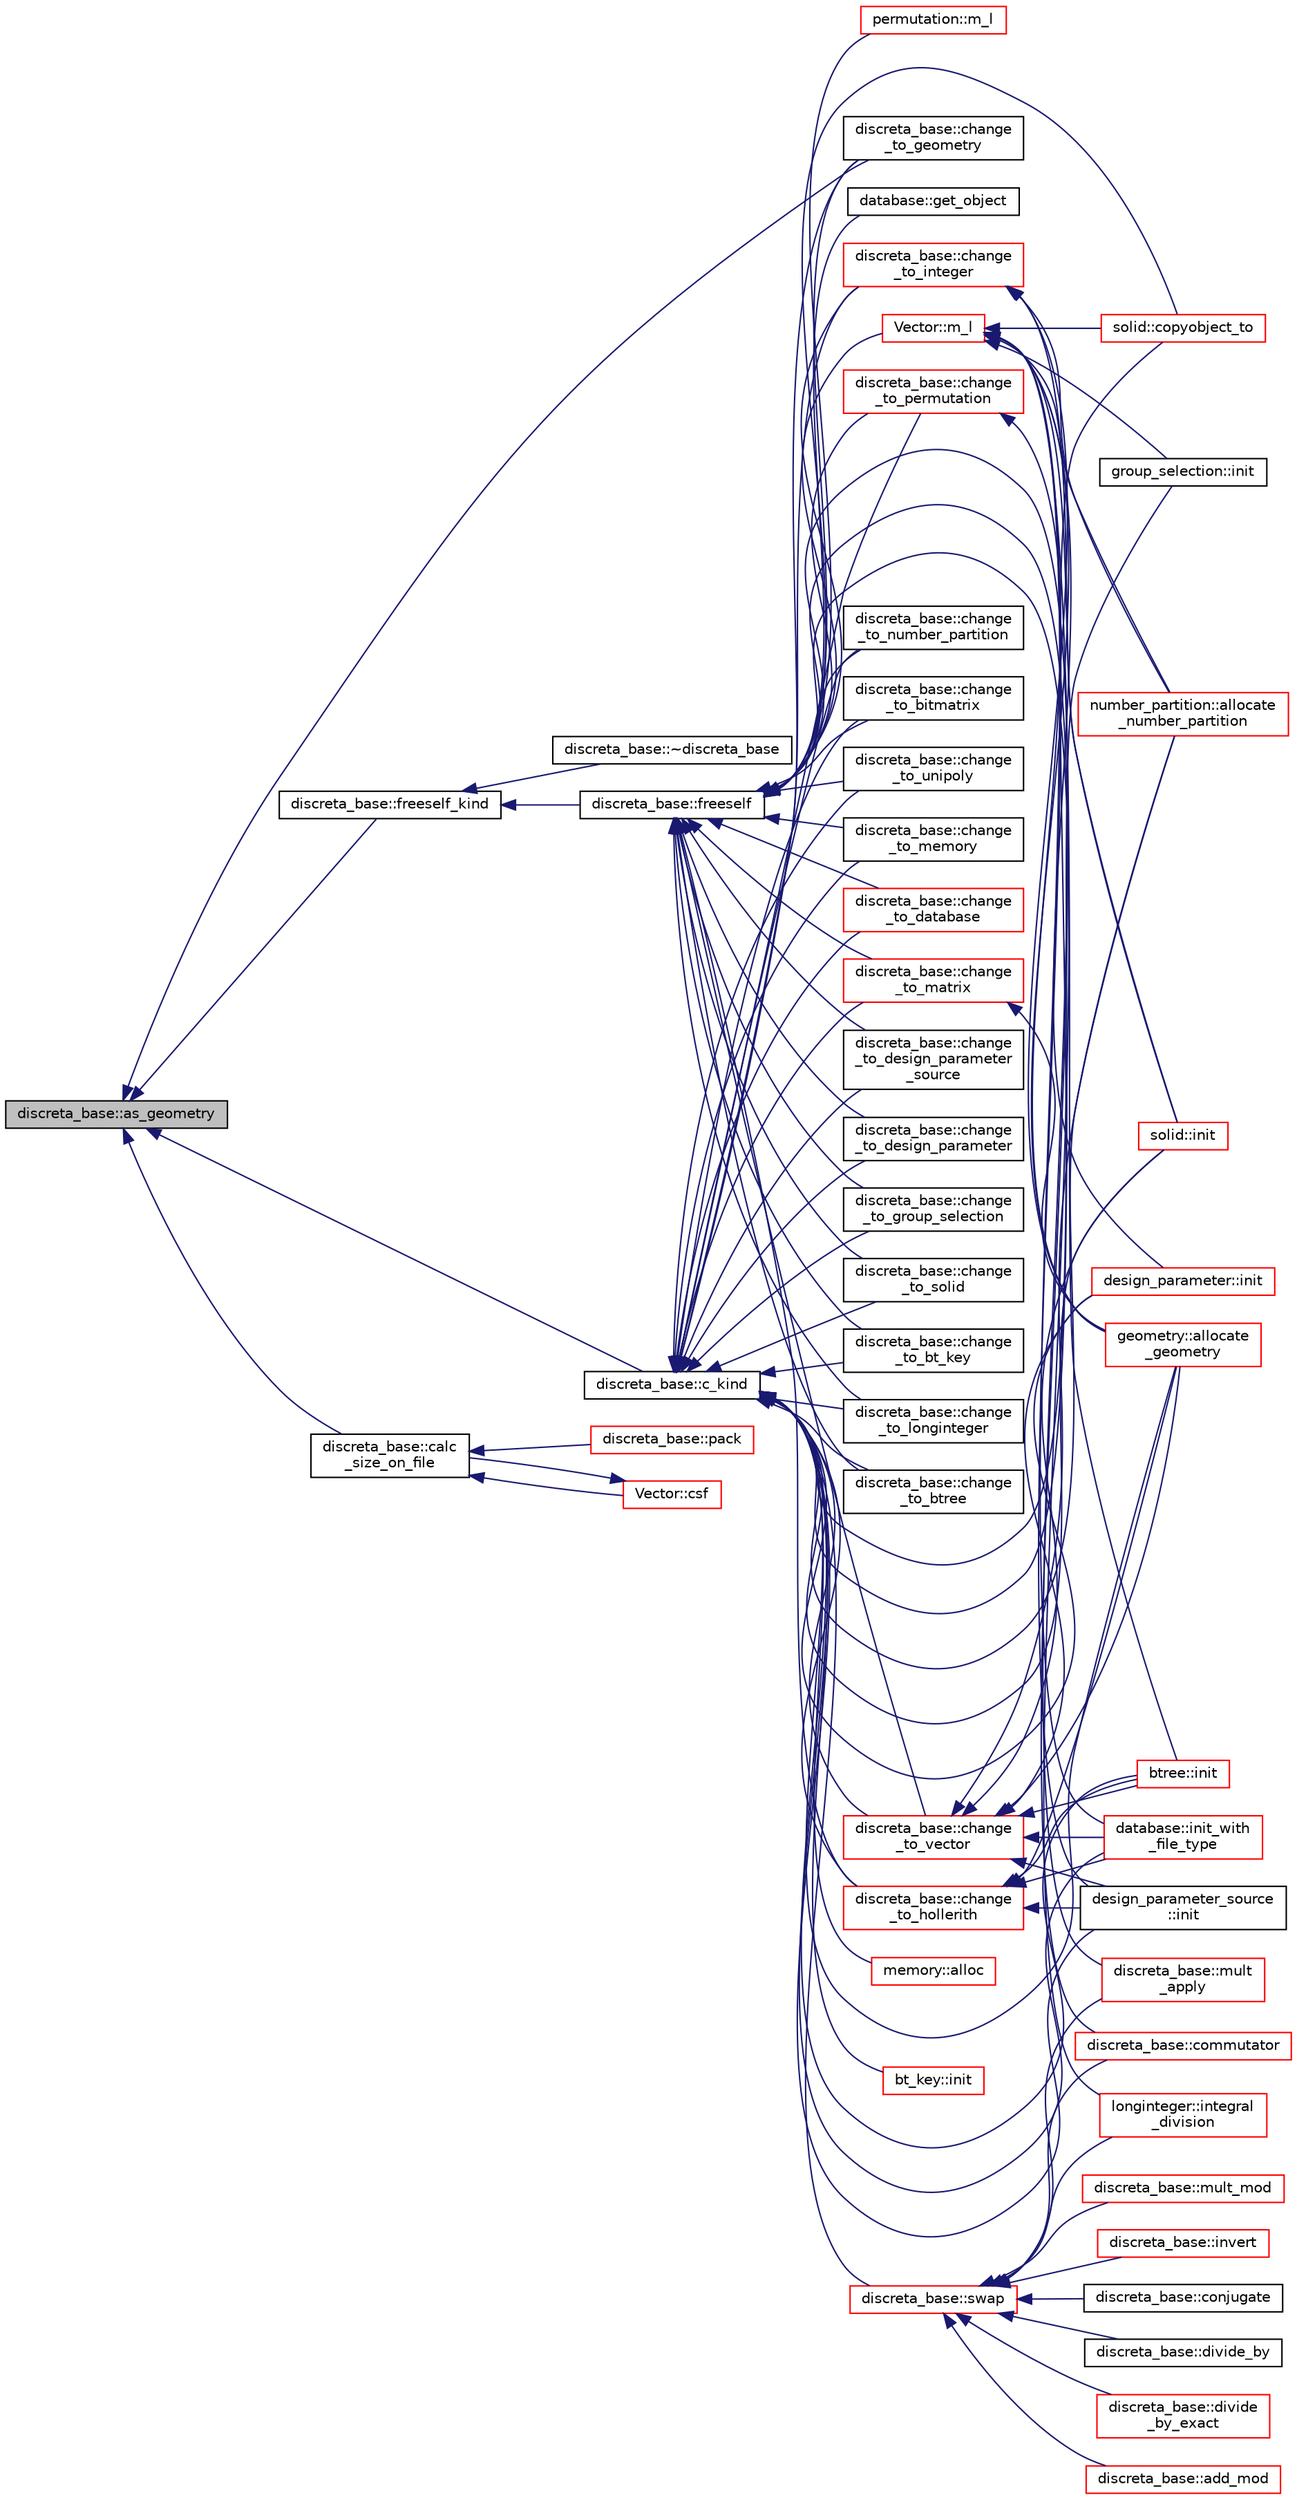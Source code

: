 digraph "discreta_base::as_geometry"
{
  edge [fontname="Helvetica",fontsize="10",labelfontname="Helvetica",labelfontsize="10"];
  node [fontname="Helvetica",fontsize="10",shape=record];
  rankdir="LR";
  Node2976 [label="discreta_base::as_geometry",height=0.2,width=0.4,color="black", fillcolor="grey75", style="filled", fontcolor="black"];
  Node2976 -> Node2977 [dir="back",color="midnightblue",fontsize="10",style="solid",fontname="Helvetica"];
  Node2977 [label="discreta_base::freeself_kind",height=0.2,width=0.4,color="black", fillcolor="white", style="filled",URL="$d7/d71/classdiscreta__base.html#a63a23ada2165b3838fab719ed458cec8"];
  Node2977 -> Node2978 [dir="back",color="midnightblue",fontsize="10",style="solid",fontname="Helvetica"];
  Node2978 [label="discreta_base::~discreta_base",height=0.2,width=0.4,color="black", fillcolor="white", style="filled",URL="$d7/d71/classdiscreta__base.html#a14df6915d3622e941d8bd541a6818d0e"];
  Node2977 -> Node2979 [dir="back",color="midnightblue",fontsize="10",style="solid",fontname="Helvetica"];
  Node2979 [label="discreta_base::freeself",height=0.2,width=0.4,color="black", fillcolor="white", style="filled",URL="$d7/d71/classdiscreta__base.html#a9a3c9501a562293b5667c11b9174d6e5"];
  Node2979 -> Node2980 [dir="back",color="midnightblue",fontsize="10",style="solid",fontname="Helvetica"];
  Node2980 [label="discreta_base::mult\l_apply",height=0.2,width=0.4,color="red", fillcolor="white", style="filled",URL="$d7/d71/classdiscreta__base.html#a301b8d0527d3a60ba410bba87446f490"];
  Node2979 -> Node2983 [dir="back",color="midnightblue",fontsize="10",style="solid",fontname="Helvetica"];
  Node2983 [label="discreta_base::commutator",height=0.2,width=0.4,color="red", fillcolor="white", style="filled",URL="$d7/d71/classdiscreta__base.html#a1d0bb4144e3eb15aaf877a0cea656c00"];
  Node2979 -> Node2985 [dir="back",color="midnightblue",fontsize="10",style="solid",fontname="Helvetica"];
  Node2985 [label="database::get_object",height=0.2,width=0.4,color="black", fillcolor="white", style="filled",URL="$db/d72/classdatabase.html#af183761e73fedbd560d9545a36060efc"];
  Node2979 -> Node2986 [dir="back",color="midnightblue",fontsize="10",style="solid",fontname="Helvetica"];
  Node2986 [label="discreta_base::change\l_to_integer",height=0.2,width=0.4,color="red", fillcolor="white", style="filled",URL="$d7/d71/classdiscreta__base.html#a58a5a5bd8f8e6f2dd7b4483b66dc7bb9"];
  Node2986 -> Node3136 [dir="back",color="midnightblue",fontsize="10",style="solid",fontname="Helvetica"];
  Node3136 [label="geometry::allocate\l_geometry",height=0.2,width=0.4,color="red", fillcolor="white", style="filled",URL="$da/d44/classgeometry.html#a243e84ff38207957ad5976020c19a033"];
  Node2986 -> Node3247 [dir="back",color="midnightblue",fontsize="10",style="solid",fontname="Helvetica"];
  Node3247 [label="number_partition::allocate\l_number_partition",height=0.2,width=0.4,color="red", fillcolor="white", style="filled",URL="$df/d50/classnumber__partition.html#a3c5649dc95f5ca53df4b0c58de6c1dc5"];
  Node2986 -> Node3248 [dir="back",color="midnightblue",fontsize="10",style="solid",fontname="Helvetica"];
  Node3248 [label="solid::init",height=0.2,width=0.4,color="red", fillcolor="white", style="filled",URL="$d8/def/classsolid.html#afc711954316958b35630fbc8542bcd05"];
  Node2979 -> Node3250 [dir="back",color="midnightblue",fontsize="10",style="solid",fontname="Helvetica"];
  Node3250 [label="discreta_base::change\l_to_longinteger",height=0.2,width=0.4,color="black", fillcolor="white", style="filled",URL="$d7/d71/classdiscreta__base.html#aa65b4b95b89b1df5ff8e0ef944e598a9"];
  Node2979 -> Node3251 [dir="back",color="midnightblue",fontsize="10",style="solid",fontname="Helvetica"];
  Node3251 [label="discreta_base::change\l_to_vector",height=0.2,width=0.4,color="red", fillcolor="white", style="filled",URL="$d7/d71/classdiscreta__base.html#a66186d19c55ad54af11e2a040a763c38"];
  Node3251 -> Node3209 [dir="back",color="midnightblue",fontsize="10",style="solid",fontname="Helvetica"];
  Node3209 [label="btree::init",height=0.2,width=0.4,color="red", fillcolor="white", style="filled",URL="$dd/db0/classbtree.html#a3c88706e9886f1f9bc142b511aeab642"];
  Node3251 -> Node3252 [dir="back",color="midnightblue",fontsize="10",style="solid",fontname="Helvetica"];
  Node3252 [label="database::init_with\l_file_type",height=0.2,width=0.4,color="red", fillcolor="white", style="filled",URL="$db/d72/classdatabase.html#a3b7a27f69a64812a6bfd765158d62476"];
  Node3251 -> Node3008 [dir="back",color="midnightblue",fontsize="10",style="solid",fontname="Helvetica"];
  Node3008 [label="design_parameter::init",height=0.2,width=0.4,color="red", fillcolor="white", style="filled",URL="$da/d94/classdesign__parameter.html#af77829be8d9058a84169c36143307b5d"];
  Node3251 -> Node3210 [dir="back",color="midnightblue",fontsize="10",style="solid",fontname="Helvetica"];
  Node3210 [label="design_parameter_source\l::init",height=0.2,width=0.4,color="black", fillcolor="white", style="filled",URL="$df/d4b/classdesign__parameter__source.html#afccf1773adfffec18fd96efaec208b93"];
  Node3251 -> Node3136 [dir="back",color="midnightblue",fontsize="10",style="solid",fontname="Helvetica"];
  Node3251 -> Node3247 [dir="back",color="midnightblue",fontsize="10",style="solid",fontname="Helvetica"];
  Node3251 -> Node3248 [dir="back",color="midnightblue",fontsize="10",style="solid",fontname="Helvetica"];
  Node2979 -> Node3254 [dir="back",color="midnightblue",fontsize="10",style="solid",fontname="Helvetica"];
  Node3254 [label="discreta_base::change\l_to_permutation",height=0.2,width=0.4,color="red", fillcolor="white", style="filled",URL="$d7/d71/classdiscreta__base.html#a38e11ff129ddc29d67b54520e9a0a538"];
  Node3254 -> Node3136 [dir="back",color="midnightblue",fontsize="10",style="solid",fontname="Helvetica"];
  Node2979 -> Node3257 [dir="back",color="midnightblue",fontsize="10",style="solid",fontname="Helvetica"];
  Node3257 [label="discreta_base::change\l_to_number_partition",height=0.2,width=0.4,color="black", fillcolor="white", style="filled",URL="$d7/d71/classdiscreta__base.html#a15be55441d3768c506bf9faabeef9b5b"];
  Node2979 -> Node3258 [dir="back",color="midnightblue",fontsize="10",style="solid",fontname="Helvetica"];
  Node3258 [label="discreta_base::change\l_to_matrix",height=0.2,width=0.4,color="red", fillcolor="white", style="filled",URL="$d7/d71/classdiscreta__base.html#a51f1aaa0764c4161c0dbd981091ca5cb"];
  Node3258 -> Node3136 [dir="back",color="midnightblue",fontsize="10",style="solid",fontname="Helvetica"];
  Node2979 -> Node3260 [dir="back",color="midnightblue",fontsize="10",style="solid",fontname="Helvetica"];
  Node3260 [label="discreta_base::change\l_to_bitmatrix",height=0.2,width=0.4,color="black", fillcolor="white", style="filled",URL="$d7/d71/classdiscreta__base.html#adcb7fdf185f23731b42c96488599919e"];
  Node2979 -> Node3261 [dir="back",color="midnightblue",fontsize="10",style="solid",fontname="Helvetica"];
  Node3261 [label="discreta_base::change\l_to_unipoly",height=0.2,width=0.4,color="black", fillcolor="white", style="filled",URL="$d7/d71/classdiscreta__base.html#a436a1d89a0e7a13ba1ad0ff5813c03ed"];
  Node2979 -> Node3262 [dir="back",color="midnightblue",fontsize="10",style="solid",fontname="Helvetica"];
  Node3262 [label="discreta_base::change\l_to_memory",height=0.2,width=0.4,color="black", fillcolor="white", style="filled",URL="$d7/d71/classdiscreta__base.html#a21a76b868e94f17a6579997f0a50a006"];
  Node2979 -> Node3263 [dir="back",color="midnightblue",fontsize="10",style="solid",fontname="Helvetica"];
  Node3263 [label="discreta_base::change\l_to_geometry",height=0.2,width=0.4,color="black", fillcolor="white", style="filled",URL="$d7/d71/classdiscreta__base.html#a5a3efbeeb01c41259b91ed2d87bfcbb2"];
  Node2979 -> Node3264 [dir="back",color="midnightblue",fontsize="10",style="solid",fontname="Helvetica"];
  Node3264 [label="discreta_base::change\l_to_hollerith",height=0.2,width=0.4,color="red", fillcolor="white", style="filled",URL="$d7/d71/classdiscreta__base.html#a10f410adc814d4568e3b0f84550c4ca1"];
  Node3264 -> Node3209 [dir="back",color="midnightblue",fontsize="10",style="solid",fontname="Helvetica"];
  Node3264 -> Node3252 [dir="back",color="midnightblue",fontsize="10",style="solid",fontname="Helvetica"];
  Node3264 -> Node3210 [dir="back",color="midnightblue",fontsize="10",style="solid",fontname="Helvetica"];
  Node3264 -> Node3136 [dir="back",color="midnightblue",fontsize="10",style="solid",fontname="Helvetica"];
  Node2979 -> Node3265 [dir="back",color="midnightblue",fontsize="10",style="solid",fontname="Helvetica"];
  Node3265 [label="discreta_base::change\l_to_group_selection",height=0.2,width=0.4,color="black", fillcolor="white", style="filled",URL="$d7/d71/classdiscreta__base.html#a6b269515e796a08da4db719ae2dbdca9"];
  Node2979 -> Node3266 [dir="back",color="midnightblue",fontsize="10",style="solid",fontname="Helvetica"];
  Node3266 [label="discreta_base::change\l_to_solid",height=0.2,width=0.4,color="black", fillcolor="white", style="filled",URL="$d7/d71/classdiscreta__base.html#adb0b11a85434f969b3895cb46b67e8c2"];
  Node2979 -> Node3267 [dir="back",color="midnightblue",fontsize="10",style="solid",fontname="Helvetica"];
  Node3267 [label="discreta_base::change\l_to_bt_key",height=0.2,width=0.4,color="black", fillcolor="white", style="filled",URL="$d7/d71/classdiscreta__base.html#af08930510236fe08941bb5c1e4768fe9"];
  Node2979 -> Node3268 [dir="back",color="midnightblue",fontsize="10",style="solid",fontname="Helvetica"];
  Node3268 [label="discreta_base::change\l_to_database",height=0.2,width=0.4,color="red", fillcolor="white", style="filled",URL="$d7/d71/classdiscreta__base.html#a9187fb1e0526e3d327b78bb19475ae40"];
  Node2979 -> Node3269 [dir="back",color="midnightblue",fontsize="10",style="solid",fontname="Helvetica"];
  Node3269 [label="discreta_base::change\l_to_btree",height=0.2,width=0.4,color="black", fillcolor="white", style="filled",URL="$d7/d71/classdiscreta__base.html#a75c8608cf54191c17ee48817cc4dda17"];
  Node2979 -> Node3270 [dir="back",color="midnightblue",fontsize="10",style="solid",fontname="Helvetica"];
  Node3270 [label="discreta_base::change\l_to_design_parameter\l_source",height=0.2,width=0.4,color="black", fillcolor="white", style="filled",URL="$d7/d71/classdiscreta__base.html#adef7252719a3b1b5261d6bc6c44dbda4"];
  Node2979 -> Node3271 [dir="back",color="midnightblue",fontsize="10",style="solid",fontname="Helvetica"];
  Node3271 [label="discreta_base::change\l_to_design_parameter",height=0.2,width=0.4,color="black", fillcolor="white", style="filled",URL="$d7/d71/classdiscreta__base.html#ab207ed39acee5f447708dc9fcfd29e0a"];
  Node2979 -> Node3272 [dir="back",color="midnightblue",fontsize="10",style="solid",fontname="Helvetica"];
  Node3272 [label="longinteger::integral\l_division",height=0.2,width=0.4,color="red", fillcolor="white", style="filled",URL="$d3/d71/classlonginteger.html#a692f761cfc91770ca40ab5c2df4bd358"];
  Node2979 -> Node3277 [dir="back",color="midnightblue",fontsize="10",style="solid",fontname="Helvetica"];
  Node3277 [label="permutation::m_l",height=0.2,width=0.4,color="red", fillcolor="white", style="filled",URL="$d0/d08/classpermutation.html#a9cf73421f89b2c24cf2d08f002752030"];
  Node2979 -> Node3285 [dir="back",color="midnightblue",fontsize="10",style="solid",fontname="Helvetica"];
  Node3285 [label="solid::copyobject_to",height=0.2,width=0.4,color="red", fillcolor="white", style="filled",URL="$d8/def/classsolid.html#a7f35a904885ef626d1a74663fe2cad62"];
  Node2979 -> Node3287 [dir="back",color="midnightblue",fontsize="10",style="solid",fontname="Helvetica"];
  Node3287 [label="Vector::m_l",height=0.2,width=0.4,color="red", fillcolor="white", style="filled",URL="$d5/db2/class_vector.html#a00f5520c2a6b4f5282a1a8bcf8ea74eb"];
  Node3287 -> Node3209 [dir="back",color="midnightblue",fontsize="10",style="solid",fontname="Helvetica"];
  Node3287 -> Node3252 [dir="back",color="midnightblue",fontsize="10",style="solid",fontname="Helvetica"];
  Node3287 -> Node3008 [dir="back",color="midnightblue",fontsize="10",style="solid",fontname="Helvetica"];
  Node3287 -> Node3210 [dir="back",color="midnightblue",fontsize="10",style="solid",fontname="Helvetica"];
  Node3287 -> Node3136 [dir="back",color="midnightblue",fontsize="10",style="solid",fontname="Helvetica"];
  Node3287 -> Node3289 [dir="back",color="midnightblue",fontsize="10",style="solid",fontname="Helvetica"];
  Node3289 [label="group_selection::init",height=0.2,width=0.4,color="black", fillcolor="white", style="filled",URL="$d6/db0/classgroup__selection.html#ad12ab2226024716902e4a85c4772732b"];
  Node3287 -> Node3247 [dir="back",color="midnightblue",fontsize="10",style="solid",fontname="Helvetica"];
  Node3287 -> Node3248 [dir="back",color="midnightblue",fontsize="10",style="solid",fontname="Helvetica"];
  Node3287 -> Node3285 [dir="back",color="midnightblue",fontsize="10",style="solid",fontname="Helvetica"];
  Node2976 -> Node3345 [dir="back",color="midnightblue",fontsize="10",style="solid",fontname="Helvetica"];
  Node3345 [label="discreta_base::c_kind",height=0.2,width=0.4,color="black", fillcolor="white", style="filled",URL="$d7/d71/classdiscreta__base.html#adc2ff61589c2d083688e7a43f333cb62"];
  Node3345 -> Node3346 [dir="back",color="midnightblue",fontsize="10",style="solid",fontname="Helvetica"];
  Node3346 [label="discreta_base::swap",height=0.2,width=0.4,color="red", fillcolor="white", style="filled",URL="$d7/d71/classdiscreta__base.html#a2e8acbb9d3476675dac5b6a583b0293e"];
  Node3346 -> Node3347 [dir="back",color="midnightblue",fontsize="10",style="solid",fontname="Helvetica"];
  Node3347 [label="discreta_base::mult_mod",height=0.2,width=0.4,color="red", fillcolor="white", style="filled",URL="$d7/d71/classdiscreta__base.html#a01f00cf6c9f4a8d6209636de98e05c30"];
  Node3346 -> Node3352 [dir="back",color="midnightblue",fontsize="10",style="solid",fontname="Helvetica"];
  Node3352 [label="discreta_base::invert",height=0.2,width=0.4,color="red", fillcolor="white", style="filled",URL="$d7/d71/classdiscreta__base.html#a3c415a064ce76e183f000912875dea74"];
  Node3346 -> Node2980 [dir="back",color="midnightblue",fontsize="10",style="solid",fontname="Helvetica"];
  Node3346 -> Node2983 [dir="back",color="midnightblue",fontsize="10",style="solid",fontname="Helvetica"];
  Node3346 -> Node3367 [dir="back",color="midnightblue",fontsize="10",style="solid",fontname="Helvetica"];
  Node3367 [label="discreta_base::conjugate",height=0.2,width=0.4,color="black", fillcolor="white", style="filled",URL="$d7/d71/classdiscreta__base.html#a463f1481dd1a3ab42deb6162e25ba725"];
  Node3346 -> Node3368 [dir="back",color="midnightblue",fontsize="10",style="solid",fontname="Helvetica"];
  Node3368 [label="discreta_base::divide_by",height=0.2,width=0.4,color="black", fillcolor="white", style="filled",URL="$d7/d71/classdiscreta__base.html#aa3f9d43fab5e6240202fbd7c1f5e3e74"];
  Node3346 -> Node3369 [dir="back",color="midnightblue",fontsize="10",style="solid",fontname="Helvetica"];
  Node3369 [label="discreta_base::divide\l_by_exact",height=0.2,width=0.4,color="red", fillcolor="white", style="filled",URL="$d7/d71/classdiscreta__base.html#a14ea31dd075b20644457db08319389ef"];
  Node3346 -> Node3375 [dir="back",color="midnightblue",fontsize="10",style="solid",fontname="Helvetica"];
  Node3375 [label="discreta_base::add_mod",height=0.2,width=0.4,color="red", fillcolor="white", style="filled",URL="$d7/d71/classdiscreta__base.html#aa8864b3f228cad737b2f3ff469bd8f63"];
  Node3346 -> Node3272 [dir="back",color="midnightblue",fontsize="10",style="solid",fontname="Helvetica"];
  Node3345 -> Node3167 [dir="back",color="midnightblue",fontsize="10",style="solid",fontname="Helvetica"];
  Node3167 [label="bt_key::init",height=0.2,width=0.4,color="red", fillcolor="white", style="filled",URL="$d1/de5/classbt__key.html#ae6b27c89a5f6dec6a7a19583a4b112a8"];
  Node3345 -> Node3209 [dir="back",color="midnightblue",fontsize="10",style="solid",fontname="Helvetica"];
  Node3345 -> Node3252 [dir="back",color="midnightblue",fontsize="10",style="solid",fontname="Helvetica"];
  Node3345 -> Node3008 [dir="back",color="midnightblue",fontsize="10",style="solid",fontname="Helvetica"];
  Node3345 -> Node3210 [dir="back",color="midnightblue",fontsize="10",style="solid",fontname="Helvetica"];
  Node3345 -> Node2986 [dir="back",color="midnightblue",fontsize="10",style="solid",fontname="Helvetica"];
  Node3345 -> Node3250 [dir="back",color="midnightblue",fontsize="10",style="solid",fontname="Helvetica"];
  Node3345 -> Node3251 [dir="back",color="midnightblue",fontsize="10",style="solid",fontname="Helvetica"];
  Node3345 -> Node3254 [dir="back",color="midnightblue",fontsize="10",style="solid",fontname="Helvetica"];
  Node3345 -> Node3257 [dir="back",color="midnightblue",fontsize="10",style="solid",fontname="Helvetica"];
  Node3345 -> Node3258 [dir="back",color="midnightblue",fontsize="10",style="solid",fontname="Helvetica"];
  Node3345 -> Node3260 [dir="back",color="midnightblue",fontsize="10",style="solid",fontname="Helvetica"];
  Node3345 -> Node3261 [dir="back",color="midnightblue",fontsize="10",style="solid",fontname="Helvetica"];
  Node3345 -> Node3262 [dir="back",color="midnightblue",fontsize="10",style="solid",fontname="Helvetica"];
  Node3345 -> Node3263 [dir="back",color="midnightblue",fontsize="10",style="solid",fontname="Helvetica"];
  Node3345 -> Node3264 [dir="back",color="midnightblue",fontsize="10",style="solid",fontname="Helvetica"];
  Node3345 -> Node3265 [dir="back",color="midnightblue",fontsize="10",style="solid",fontname="Helvetica"];
  Node3345 -> Node3266 [dir="back",color="midnightblue",fontsize="10",style="solid",fontname="Helvetica"];
  Node3345 -> Node3267 [dir="back",color="midnightblue",fontsize="10",style="solid",fontname="Helvetica"];
  Node3345 -> Node3268 [dir="back",color="midnightblue",fontsize="10",style="solid",fontname="Helvetica"];
  Node3345 -> Node3269 [dir="back",color="midnightblue",fontsize="10",style="solid",fontname="Helvetica"];
  Node3345 -> Node3270 [dir="back",color="midnightblue",fontsize="10",style="solid",fontname="Helvetica"];
  Node3345 -> Node3271 [dir="back",color="midnightblue",fontsize="10",style="solid",fontname="Helvetica"];
  Node3345 -> Node3136 [dir="back",color="midnightblue",fontsize="10",style="solid",fontname="Helvetica"];
  Node3345 -> Node3289 [dir="back",color="midnightblue",fontsize="10",style="solid",fontname="Helvetica"];
  Node3345 -> Node3419 [dir="back",color="midnightblue",fontsize="10",style="solid",fontname="Helvetica"];
  Node3419 [label="memory::alloc",height=0.2,width=0.4,color="red", fillcolor="white", style="filled",URL="$d8/d99/classmemory.html#a44ac20be537668e94b5d42e6a6c74b6f"];
  Node3345 -> Node3247 [dir="back",color="midnightblue",fontsize="10",style="solid",fontname="Helvetica"];
  Node3345 -> Node3248 [dir="back",color="midnightblue",fontsize="10",style="solid",fontname="Helvetica"];
  Node3345 -> Node3285 [dir="back",color="midnightblue",fontsize="10",style="solid",fontname="Helvetica"];
  Node2976 -> Node3427 [dir="back",color="midnightblue",fontsize="10",style="solid",fontname="Helvetica"];
  Node3427 [label="discreta_base::calc\l_size_on_file",height=0.2,width=0.4,color="black", fillcolor="white", style="filled",URL="$d7/d71/classdiscreta__base.html#ae342640849a0b5bd6096b8e29c7145ff"];
  Node3427 -> Node3428 [dir="back",color="midnightblue",fontsize="10",style="solid",fontname="Helvetica"];
  Node3428 [label="discreta_base::pack",height=0.2,width=0.4,color="red", fillcolor="white", style="filled",URL="$d7/d71/classdiscreta__base.html#aca663109cfebec3214b8f55a1234b3a1"];
  Node3427 -> Node3433 [dir="back",color="midnightblue",fontsize="10",style="solid",fontname="Helvetica"];
  Node3433 [label="Vector::csf",height=0.2,width=0.4,color="red", fillcolor="white", style="filled",URL="$d5/db2/class_vector.html#a7bbfe1d599a93f58b2150a026a27b0f4"];
  Node3433 -> Node3427 [dir="back",color="midnightblue",fontsize="10",style="solid",fontname="Helvetica"];
  Node2976 -> Node3263 [dir="back",color="midnightblue",fontsize="10",style="solid",fontname="Helvetica"];
}
